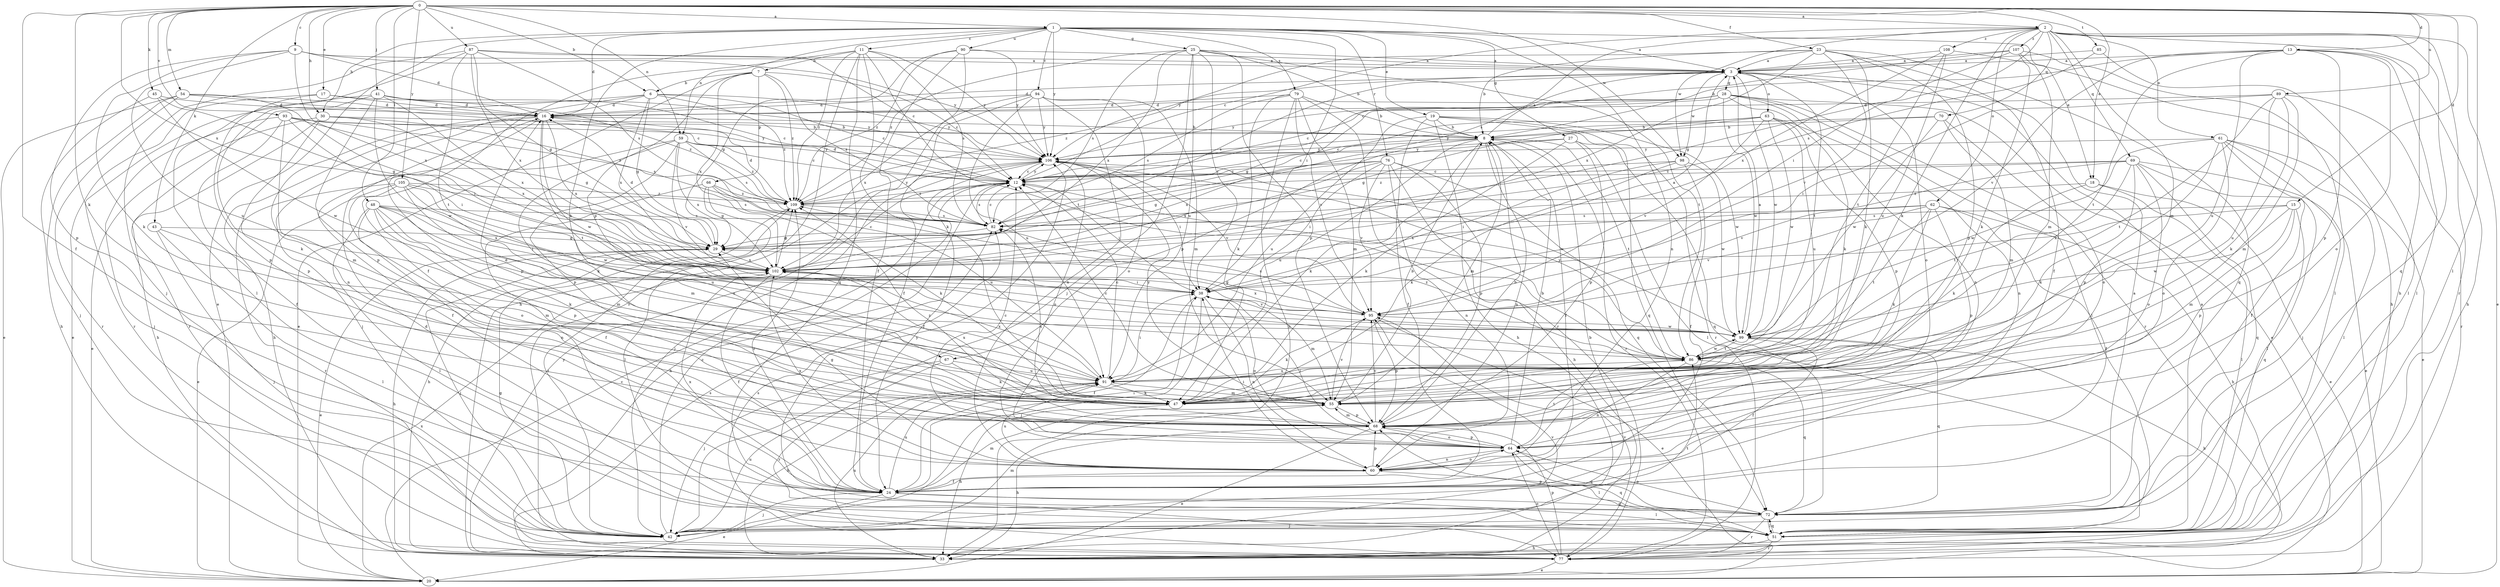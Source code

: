 strict digraph  {
0;
1;
2;
3;
6;
7;
8;
9;
11;
12;
13;
15;
16;
17;
18;
19;
20;
23;
24;
25;
27;
28;
29;
30;
33;
38;
41;
42;
43;
45;
47;
48;
51;
54;
55;
59;
60;
61;
62;
63;
64;
66;
67;
68;
69;
70;
72;
76;
77;
79;
82;
85;
86;
87;
89;
90;
91;
93;
94;
95;
98;
99;
102;
105;
106;
107;
108;
109;
0 -> 1  [label=a];
0 -> 2  [label=a];
0 -> 6  [label=b];
0 -> 9  [label=c];
0 -> 13  [label=d];
0 -> 15  [label=d];
0 -> 17  [label=e];
0 -> 18  [label=e];
0 -> 23  [label=f];
0 -> 24  [label=f];
0 -> 30  [label=h];
0 -> 41  [label=j];
0 -> 43  [label=k];
0 -> 45  [label=k];
0 -> 47  [label=k];
0 -> 48  [label=l];
0 -> 51  [label=l];
0 -> 54  [label=m];
0 -> 59  [label=n];
0 -> 85  [label=t];
0 -> 87  [label=u];
0 -> 89  [label=u];
0 -> 93  [label=v];
0 -> 98  [label=w];
0 -> 102  [label=x];
0 -> 105  [label=y];
1 -> 3  [label=a];
1 -> 11  [label=c];
1 -> 16  [label=d];
1 -> 18  [label=e];
1 -> 19  [label=e];
1 -> 20  [label=e];
1 -> 25  [label=g];
1 -> 27  [label=g];
1 -> 30  [label=h];
1 -> 38  [label=i];
1 -> 47  [label=k];
1 -> 59  [label=n];
1 -> 60  [label=n];
1 -> 76  [label=r];
1 -> 79  [label=s];
1 -> 90  [label=u];
1 -> 94  [label=v];
1 -> 106  [label=y];
2 -> 12  [label=c];
2 -> 20  [label=e];
2 -> 33  [label=h];
2 -> 38  [label=i];
2 -> 47  [label=k];
2 -> 55  [label=m];
2 -> 61  [label=o];
2 -> 62  [label=o];
2 -> 69  [label=q];
2 -> 70  [label=q];
2 -> 72  [label=q];
2 -> 77  [label=r];
2 -> 82  [label=s];
2 -> 98  [label=w];
2 -> 107  [label=z];
2 -> 108  [label=z];
3 -> 16  [label=d];
3 -> 28  [label=g];
3 -> 63  [label=o];
3 -> 64  [label=o];
3 -> 82  [label=s];
3 -> 86  [label=t];
3 -> 98  [label=w];
3 -> 99  [label=w];
3 -> 109  [label=z];
6 -> 12  [label=c];
6 -> 16  [label=d];
6 -> 29  [label=g];
6 -> 60  [label=n];
6 -> 77  [label=r];
6 -> 102  [label=x];
6 -> 106  [label=y];
6 -> 109  [label=z];
7 -> 6  [label=b];
7 -> 12  [label=c];
7 -> 20  [label=e];
7 -> 66  [label=p];
7 -> 67  [label=p];
7 -> 82  [label=s];
7 -> 102  [label=x];
7 -> 109  [label=z];
8 -> 3  [label=a];
8 -> 12  [label=c];
8 -> 24  [label=f];
8 -> 47  [label=k];
8 -> 55  [label=m];
8 -> 60  [label=n];
8 -> 67  [label=p];
8 -> 77  [label=r];
8 -> 86  [label=t];
8 -> 91  [label=u];
8 -> 106  [label=y];
9 -> 3  [label=a];
9 -> 16  [label=d];
9 -> 47  [label=k];
9 -> 68  [label=p];
9 -> 91  [label=u];
9 -> 102  [label=x];
9 -> 106  [label=y];
11 -> 7  [label=b];
11 -> 24  [label=f];
11 -> 33  [label=h];
11 -> 47  [label=k];
11 -> 72  [label=q];
11 -> 82  [label=s];
11 -> 86  [label=t];
11 -> 106  [label=y];
11 -> 109  [label=z];
12 -> 16  [label=d];
12 -> 33  [label=h];
12 -> 38  [label=i];
12 -> 82  [label=s];
12 -> 106  [label=y];
12 -> 109  [label=z];
13 -> 3  [label=a];
13 -> 8  [label=b];
13 -> 33  [label=h];
13 -> 51  [label=l];
13 -> 64  [label=o];
13 -> 68  [label=p];
13 -> 86  [label=t];
13 -> 91  [label=u];
13 -> 95  [label=v];
15 -> 55  [label=m];
15 -> 68  [label=p];
15 -> 72  [label=q];
15 -> 82  [label=s];
15 -> 99  [label=w];
15 -> 102  [label=x];
16 -> 8  [label=b];
16 -> 33  [label=h];
16 -> 42  [label=j];
16 -> 68  [label=p];
16 -> 86  [label=t];
16 -> 99  [label=w];
16 -> 102  [label=x];
17 -> 12  [label=c];
17 -> 16  [label=d];
17 -> 20  [label=e];
17 -> 68  [label=p];
18 -> 20  [label=e];
18 -> 47  [label=k];
18 -> 51  [label=l];
18 -> 109  [label=z];
19 -> 8  [label=b];
19 -> 24  [label=f];
19 -> 33  [label=h];
19 -> 72  [label=q];
19 -> 77  [label=r];
19 -> 91  [label=u];
19 -> 99  [label=w];
20 -> 12  [label=c];
20 -> 102  [label=x];
23 -> 3  [label=a];
23 -> 8  [label=b];
23 -> 24  [label=f];
23 -> 47  [label=k];
23 -> 68  [label=p];
23 -> 72  [label=q];
23 -> 95  [label=v];
23 -> 102  [label=x];
23 -> 106  [label=y];
24 -> 20  [label=e];
24 -> 38  [label=i];
24 -> 42  [label=j];
24 -> 51  [label=l];
24 -> 55  [label=m];
24 -> 72  [label=q];
24 -> 91  [label=u];
24 -> 102  [label=x];
24 -> 109  [label=z];
25 -> 3  [label=a];
25 -> 8  [label=b];
25 -> 38  [label=i];
25 -> 42  [label=j];
25 -> 68  [label=p];
25 -> 82  [label=s];
25 -> 86  [label=t];
25 -> 91  [label=u];
25 -> 102  [label=x];
25 -> 109  [label=z];
27 -> 47  [label=k];
27 -> 51  [label=l];
27 -> 68  [label=p];
27 -> 72  [label=q];
27 -> 102  [label=x];
27 -> 106  [label=y];
28 -> 12  [label=c];
28 -> 16  [label=d];
28 -> 20  [label=e];
28 -> 29  [label=g];
28 -> 47  [label=k];
28 -> 51  [label=l];
28 -> 60  [label=n];
28 -> 77  [label=r];
28 -> 99  [label=w];
28 -> 106  [label=y];
29 -> 16  [label=d];
29 -> 20  [label=e];
29 -> 33  [label=h];
29 -> 42  [label=j];
29 -> 102  [label=x];
30 -> 8  [label=b];
30 -> 20  [label=e];
30 -> 33  [label=h];
30 -> 68  [label=p];
30 -> 82  [label=s];
30 -> 102  [label=x];
33 -> 82  [label=s];
33 -> 91  [label=u];
33 -> 95  [label=v];
33 -> 106  [label=y];
38 -> 3  [label=a];
38 -> 24  [label=f];
38 -> 42  [label=j];
38 -> 55  [label=m];
38 -> 60  [label=n];
38 -> 64  [label=o];
38 -> 95  [label=v];
41 -> 16  [label=d];
41 -> 47  [label=k];
41 -> 68  [label=p];
41 -> 77  [label=r];
41 -> 99  [label=w];
41 -> 102  [label=x];
41 -> 106  [label=y];
41 -> 109  [label=z];
42 -> 8  [label=b];
42 -> 12  [label=c];
42 -> 29  [label=g];
42 -> 55  [label=m];
42 -> 86  [label=t];
42 -> 91  [label=u];
42 -> 109  [label=z];
43 -> 29  [label=g];
43 -> 42  [label=j];
43 -> 51  [label=l];
43 -> 55  [label=m];
45 -> 16  [label=d];
45 -> 29  [label=g];
45 -> 33  [label=h];
45 -> 99  [label=w];
47 -> 16  [label=d];
47 -> 33  [label=h];
47 -> 102  [label=x];
48 -> 38  [label=i];
48 -> 47  [label=k];
48 -> 51  [label=l];
48 -> 55  [label=m];
48 -> 60  [label=n];
48 -> 68  [label=p];
48 -> 82  [label=s];
48 -> 91  [label=u];
48 -> 102  [label=x];
51 -> 3  [label=a];
51 -> 16  [label=d];
51 -> 33  [label=h];
51 -> 68  [label=p];
51 -> 72  [label=q];
51 -> 77  [label=r];
54 -> 12  [label=c];
54 -> 16  [label=d];
54 -> 20  [label=e];
54 -> 38  [label=i];
54 -> 42  [label=j];
54 -> 77  [label=r];
55 -> 8  [label=b];
55 -> 12  [label=c];
55 -> 68  [label=p];
55 -> 95  [label=v];
55 -> 106  [label=y];
59 -> 12  [label=c];
59 -> 24  [label=f];
59 -> 47  [label=k];
59 -> 68  [label=p];
59 -> 82  [label=s];
59 -> 95  [label=v];
59 -> 102  [label=x];
59 -> 106  [label=y];
59 -> 109  [label=z];
60 -> 24  [label=f];
60 -> 29  [label=g];
60 -> 38  [label=i];
60 -> 64  [label=o];
60 -> 68  [label=p];
60 -> 72  [label=q];
60 -> 91  [label=u];
60 -> 102  [label=x];
61 -> 20  [label=e];
61 -> 24  [label=f];
61 -> 42  [label=j];
61 -> 51  [label=l];
61 -> 64  [label=o];
61 -> 68  [label=p];
61 -> 99  [label=w];
61 -> 106  [label=y];
62 -> 24  [label=f];
62 -> 33  [label=h];
62 -> 47  [label=k];
62 -> 68  [label=p];
62 -> 82  [label=s];
62 -> 86  [label=t];
62 -> 95  [label=v];
62 -> 102  [label=x];
63 -> 8  [label=b];
63 -> 12  [label=c];
63 -> 29  [label=g];
63 -> 60  [label=n];
63 -> 68  [label=p];
63 -> 91  [label=u];
63 -> 95  [label=v];
63 -> 99  [label=w];
64 -> 8  [label=b];
64 -> 12  [label=c];
64 -> 38  [label=i];
64 -> 51  [label=l];
64 -> 60  [label=n];
64 -> 68  [label=p];
64 -> 72  [label=q];
64 -> 86  [label=t];
66 -> 24  [label=f];
66 -> 29  [label=g];
66 -> 47  [label=k];
66 -> 51  [label=l];
66 -> 91  [label=u];
66 -> 109  [label=z];
67 -> 42  [label=j];
67 -> 47  [label=k];
67 -> 77  [label=r];
67 -> 91  [label=u];
68 -> 8  [label=b];
68 -> 20  [label=e];
68 -> 33  [label=h];
68 -> 55  [label=m];
68 -> 64  [label=o];
68 -> 82  [label=s];
68 -> 95  [label=v];
68 -> 109  [label=z];
69 -> 12  [label=c];
69 -> 20  [label=e];
69 -> 47  [label=k];
69 -> 51  [label=l];
69 -> 64  [label=o];
69 -> 72  [label=q];
69 -> 86  [label=t];
69 -> 95  [label=v];
69 -> 109  [label=z];
70 -> 8  [label=b];
70 -> 55  [label=m];
70 -> 64  [label=o];
70 -> 99  [label=w];
70 -> 106  [label=y];
72 -> 3  [label=a];
72 -> 42  [label=j];
72 -> 51  [label=l];
72 -> 64  [label=o];
72 -> 77  [label=r];
72 -> 106  [label=y];
76 -> 12  [label=c];
76 -> 29  [label=g];
76 -> 33  [label=h];
76 -> 38  [label=i];
76 -> 60  [label=n];
76 -> 68  [label=p];
76 -> 72  [label=q];
76 -> 95  [label=v];
76 -> 102  [label=x];
77 -> 20  [label=e];
77 -> 64  [label=o];
77 -> 68  [label=p];
77 -> 82  [label=s];
77 -> 95  [label=v];
79 -> 8  [label=b];
79 -> 16  [label=d];
79 -> 33  [label=h];
79 -> 47  [label=k];
79 -> 55  [label=m];
79 -> 77  [label=r];
79 -> 82  [label=s];
79 -> 95  [label=v];
82 -> 12  [label=c];
82 -> 29  [label=g];
85 -> 3  [label=a];
85 -> 51  [label=l];
85 -> 82  [label=s];
86 -> 12  [label=c];
86 -> 60  [label=n];
86 -> 72  [label=q];
86 -> 91  [label=u];
86 -> 99  [label=w];
86 -> 106  [label=y];
86 -> 109  [label=z];
87 -> 3  [label=a];
87 -> 12  [label=c];
87 -> 29  [label=g];
87 -> 42  [label=j];
87 -> 51  [label=l];
87 -> 82  [label=s];
87 -> 86  [label=t];
87 -> 102  [label=x];
89 -> 16  [label=d];
89 -> 38  [label=i];
89 -> 47  [label=k];
89 -> 55  [label=m];
89 -> 77  [label=r];
89 -> 86  [label=t];
89 -> 91  [label=u];
90 -> 3  [label=a];
90 -> 24  [label=f];
90 -> 29  [label=g];
90 -> 77  [label=r];
90 -> 106  [label=y];
90 -> 109  [label=z];
91 -> 12  [label=c];
91 -> 33  [label=h];
91 -> 38  [label=i];
91 -> 47  [label=k];
91 -> 55  [label=m];
91 -> 102  [label=x];
93 -> 8  [label=b];
93 -> 24  [label=f];
93 -> 29  [label=g];
93 -> 38  [label=i];
93 -> 42  [label=j];
93 -> 55  [label=m];
93 -> 106  [label=y];
93 -> 109  [label=z];
94 -> 16  [label=d];
94 -> 24  [label=f];
94 -> 55  [label=m];
94 -> 60  [label=n];
94 -> 64  [label=o];
94 -> 91  [label=u];
94 -> 102  [label=x];
94 -> 106  [label=y];
95 -> 20  [label=e];
95 -> 29  [label=g];
95 -> 47  [label=k];
95 -> 68  [label=p];
95 -> 82  [label=s];
95 -> 99  [label=w];
95 -> 102  [label=x];
98 -> 12  [label=c];
98 -> 24  [label=f];
98 -> 38  [label=i];
98 -> 47  [label=k];
98 -> 99  [label=w];
99 -> 3  [label=a];
99 -> 24  [label=f];
99 -> 33  [label=h];
99 -> 72  [label=q];
99 -> 86  [label=t];
102 -> 12  [label=c];
102 -> 24  [label=f];
102 -> 38  [label=i];
102 -> 109  [label=z];
105 -> 20  [label=e];
105 -> 55  [label=m];
105 -> 64  [label=o];
105 -> 77  [label=r];
105 -> 82  [label=s];
105 -> 91  [label=u];
105 -> 99  [label=w];
105 -> 109  [label=z];
106 -> 12  [label=c];
106 -> 24  [label=f];
106 -> 38  [label=i];
106 -> 42  [label=j];
106 -> 64  [label=o];
106 -> 95  [label=v];
106 -> 99  [label=w];
107 -> 3  [label=a];
107 -> 12  [label=c];
107 -> 29  [label=g];
107 -> 47  [label=k];
107 -> 51  [label=l];
107 -> 55  [label=m];
108 -> 3  [label=a];
108 -> 33  [label=h];
108 -> 86  [label=t];
108 -> 91  [label=u];
108 -> 102  [label=x];
109 -> 16  [label=d];
109 -> 33  [label=h];
109 -> 82  [label=s];
109 -> 106  [label=y];
}
